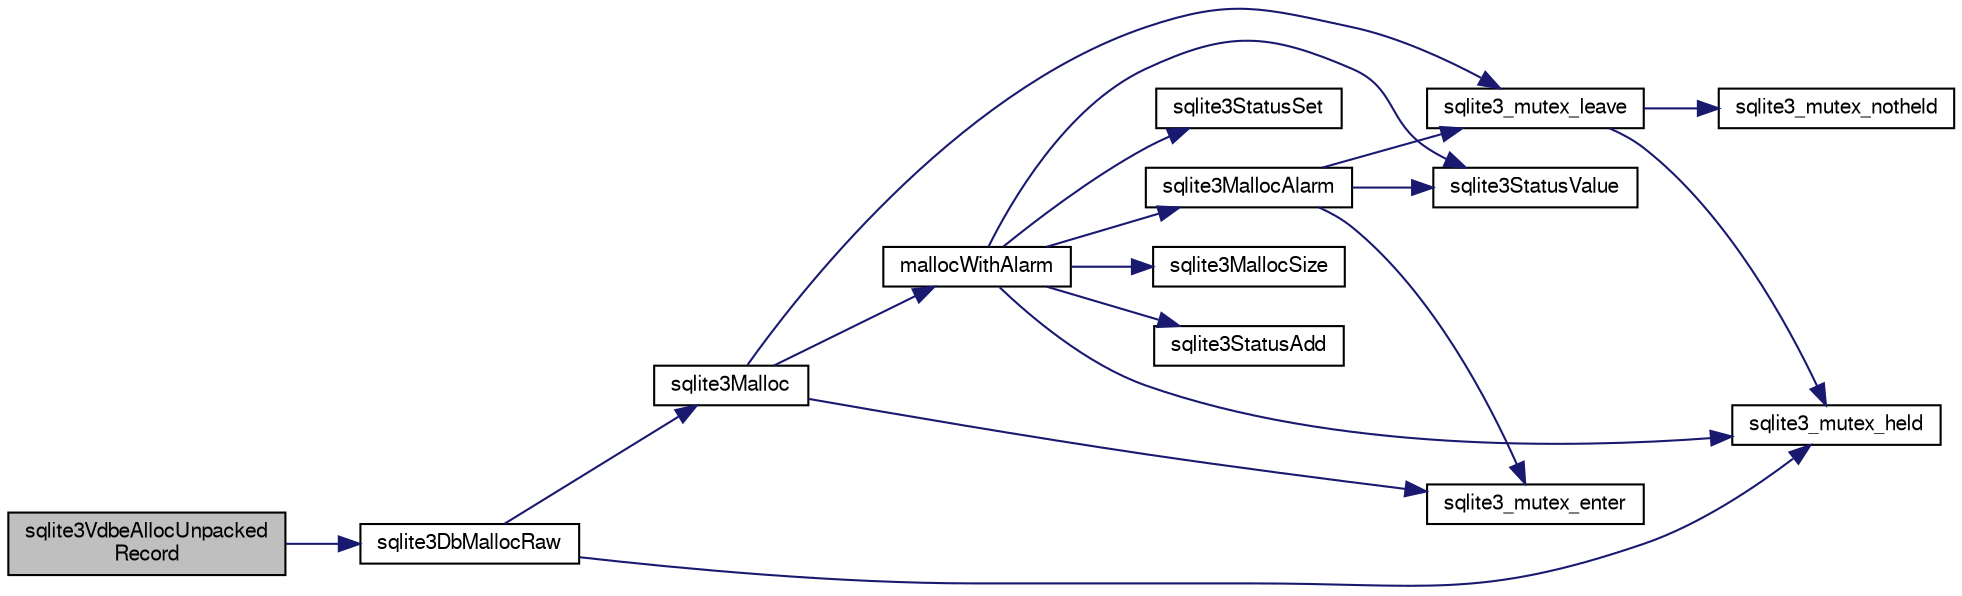 digraph "sqlite3VdbeAllocUnpackedRecord"
{
  edge [fontname="FreeSans",fontsize="10",labelfontname="FreeSans",labelfontsize="10"];
  node [fontname="FreeSans",fontsize="10",shape=record];
  rankdir="LR";
  Node744270 [label="sqlite3VdbeAllocUnpacked\lRecord",height=0.2,width=0.4,color="black", fillcolor="grey75", style="filled", fontcolor="black"];
  Node744270 -> Node744271 [color="midnightblue",fontsize="10",style="solid",fontname="FreeSans"];
  Node744271 [label="sqlite3DbMallocRaw",height=0.2,width=0.4,color="black", fillcolor="white", style="filled",URL="$sqlite3_8c.html#abbe8be0cf7175e11ddc3e2218fad924e"];
  Node744271 -> Node744272 [color="midnightblue",fontsize="10",style="solid",fontname="FreeSans"];
  Node744272 [label="sqlite3_mutex_held",height=0.2,width=0.4,color="black", fillcolor="white", style="filled",URL="$sqlite3_8c.html#acf77da68932b6bc163c5e68547ecc3e7"];
  Node744271 -> Node744273 [color="midnightblue",fontsize="10",style="solid",fontname="FreeSans"];
  Node744273 [label="sqlite3Malloc",height=0.2,width=0.4,color="black", fillcolor="white", style="filled",URL="$sqlite3_8c.html#a361a2eaa846b1885f123abe46f5d8b2b"];
  Node744273 -> Node744274 [color="midnightblue",fontsize="10",style="solid",fontname="FreeSans"];
  Node744274 [label="sqlite3_mutex_enter",height=0.2,width=0.4,color="black", fillcolor="white", style="filled",URL="$sqlite3_8c.html#a1c12cde690bd89f104de5cbad12a6bf5"];
  Node744273 -> Node744275 [color="midnightblue",fontsize="10",style="solid",fontname="FreeSans"];
  Node744275 [label="mallocWithAlarm",height=0.2,width=0.4,color="black", fillcolor="white", style="filled",URL="$sqlite3_8c.html#ab070d5cf8e48ec8a6a43cf025d48598b"];
  Node744275 -> Node744272 [color="midnightblue",fontsize="10",style="solid",fontname="FreeSans"];
  Node744275 -> Node744276 [color="midnightblue",fontsize="10",style="solid",fontname="FreeSans"];
  Node744276 [label="sqlite3StatusSet",height=0.2,width=0.4,color="black", fillcolor="white", style="filled",URL="$sqlite3_8c.html#afec7586c01fcb5ea17dc9d7725a589d9"];
  Node744275 -> Node744277 [color="midnightblue",fontsize="10",style="solid",fontname="FreeSans"];
  Node744277 [label="sqlite3StatusValue",height=0.2,width=0.4,color="black", fillcolor="white", style="filled",URL="$sqlite3_8c.html#a30b8ac296c6e200c1fa57708d52c6ef6"];
  Node744275 -> Node744278 [color="midnightblue",fontsize="10",style="solid",fontname="FreeSans"];
  Node744278 [label="sqlite3MallocAlarm",height=0.2,width=0.4,color="black", fillcolor="white", style="filled",URL="$sqlite3_8c.html#ada66988e8471d1198f3219c062377508"];
  Node744278 -> Node744277 [color="midnightblue",fontsize="10",style="solid",fontname="FreeSans"];
  Node744278 -> Node744279 [color="midnightblue",fontsize="10",style="solid",fontname="FreeSans"];
  Node744279 [label="sqlite3_mutex_leave",height=0.2,width=0.4,color="black", fillcolor="white", style="filled",URL="$sqlite3_8c.html#a5838d235601dbd3c1fa993555c6bcc93"];
  Node744279 -> Node744272 [color="midnightblue",fontsize="10",style="solid",fontname="FreeSans"];
  Node744279 -> Node744280 [color="midnightblue",fontsize="10",style="solid",fontname="FreeSans"];
  Node744280 [label="sqlite3_mutex_notheld",height=0.2,width=0.4,color="black", fillcolor="white", style="filled",URL="$sqlite3_8c.html#a83967c837c1c000d3b5adcfaa688f5dc"];
  Node744278 -> Node744274 [color="midnightblue",fontsize="10",style="solid",fontname="FreeSans"];
  Node744275 -> Node744281 [color="midnightblue",fontsize="10",style="solid",fontname="FreeSans"];
  Node744281 [label="sqlite3MallocSize",height=0.2,width=0.4,color="black", fillcolor="white", style="filled",URL="$sqlite3_8c.html#acf5d2a5f35270bafb050bd2def576955"];
  Node744275 -> Node744282 [color="midnightblue",fontsize="10",style="solid",fontname="FreeSans"];
  Node744282 [label="sqlite3StatusAdd",height=0.2,width=0.4,color="black", fillcolor="white", style="filled",URL="$sqlite3_8c.html#afa029f93586aeab4cc85360905dae9cd"];
  Node744273 -> Node744279 [color="midnightblue",fontsize="10",style="solid",fontname="FreeSans"];
}
